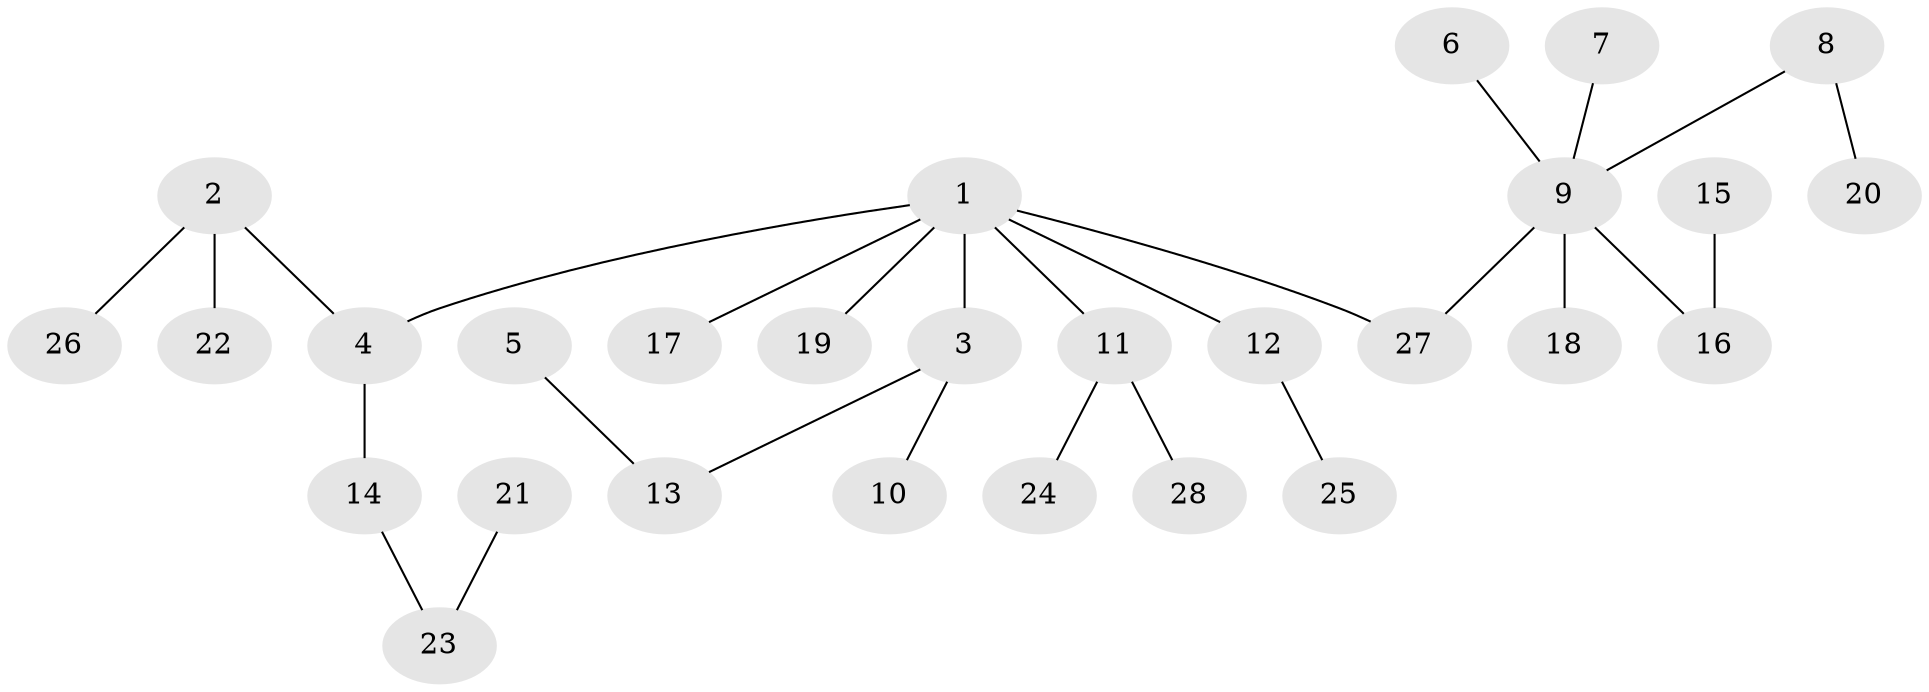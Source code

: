 // original degree distribution, {4: 0.07272727272727272, 5: 0.01818181818181818, 3: 0.18181818181818182, 2: 0.2, 7: 0.01818181818181818, 1: 0.509090909090909}
// Generated by graph-tools (version 1.1) at 2025/02/03/09/25 03:02:29]
// undirected, 28 vertices, 27 edges
graph export_dot {
graph [start="1"]
  node [color=gray90,style=filled];
  1;
  2;
  3;
  4;
  5;
  6;
  7;
  8;
  9;
  10;
  11;
  12;
  13;
  14;
  15;
  16;
  17;
  18;
  19;
  20;
  21;
  22;
  23;
  24;
  25;
  26;
  27;
  28;
  1 -- 3 [weight=1.0];
  1 -- 4 [weight=1.0];
  1 -- 11 [weight=1.0];
  1 -- 12 [weight=1.0];
  1 -- 17 [weight=1.0];
  1 -- 19 [weight=1.0];
  1 -- 27 [weight=1.0];
  2 -- 4 [weight=1.0];
  2 -- 22 [weight=1.0];
  2 -- 26 [weight=1.0];
  3 -- 10 [weight=1.0];
  3 -- 13 [weight=1.0];
  4 -- 14 [weight=1.0];
  5 -- 13 [weight=1.0];
  6 -- 9 [weight=1.0];
  7 -- 9 [weight=1.0];
  8 -- 9 [weight=1.0];
  8 -- 20 [weight=1.0];
  9 -- 16 [weight=1.0];
  9 -- 18 [weight=1.0];
  9 -- 27 [weight=1.0];
  11 -- 24 [weight=1.0];
  11 -- 28 [weight=1.0];
  12 -- 25 [weight=1.0];
  14 -- 23 [weight=1.0];
  15 -- 16 [weight=1.0];
  21 -- 23 [weight=1.0];
}
